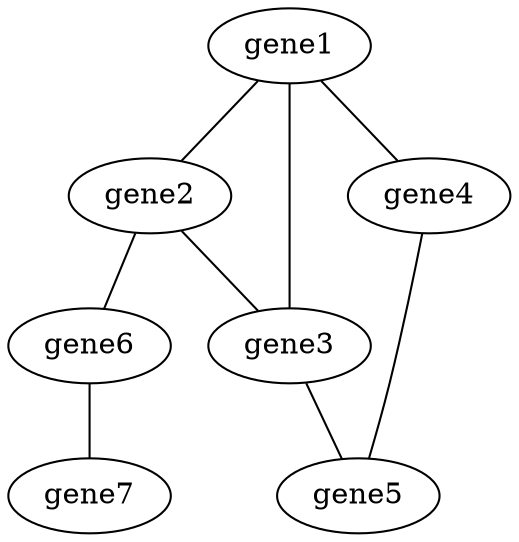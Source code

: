 strict graph "" {
gene1;
gene2;
gene3;
gene4;
gene5;
gene6;
gene7;
gene1 -- gene2 [weight="2"];
gene2 -- gene3 [weight="2"];
gene3 -- gene1 [weight="2"];
gene3 -- gene5 [weight="2"];
gene4 -- gene5 [weight="2"];
gene1 -- gene4 [weight="2"];
gene2 -- gene6 [weight="2"];
gene6 -- gene7 [weight="2"];
}
